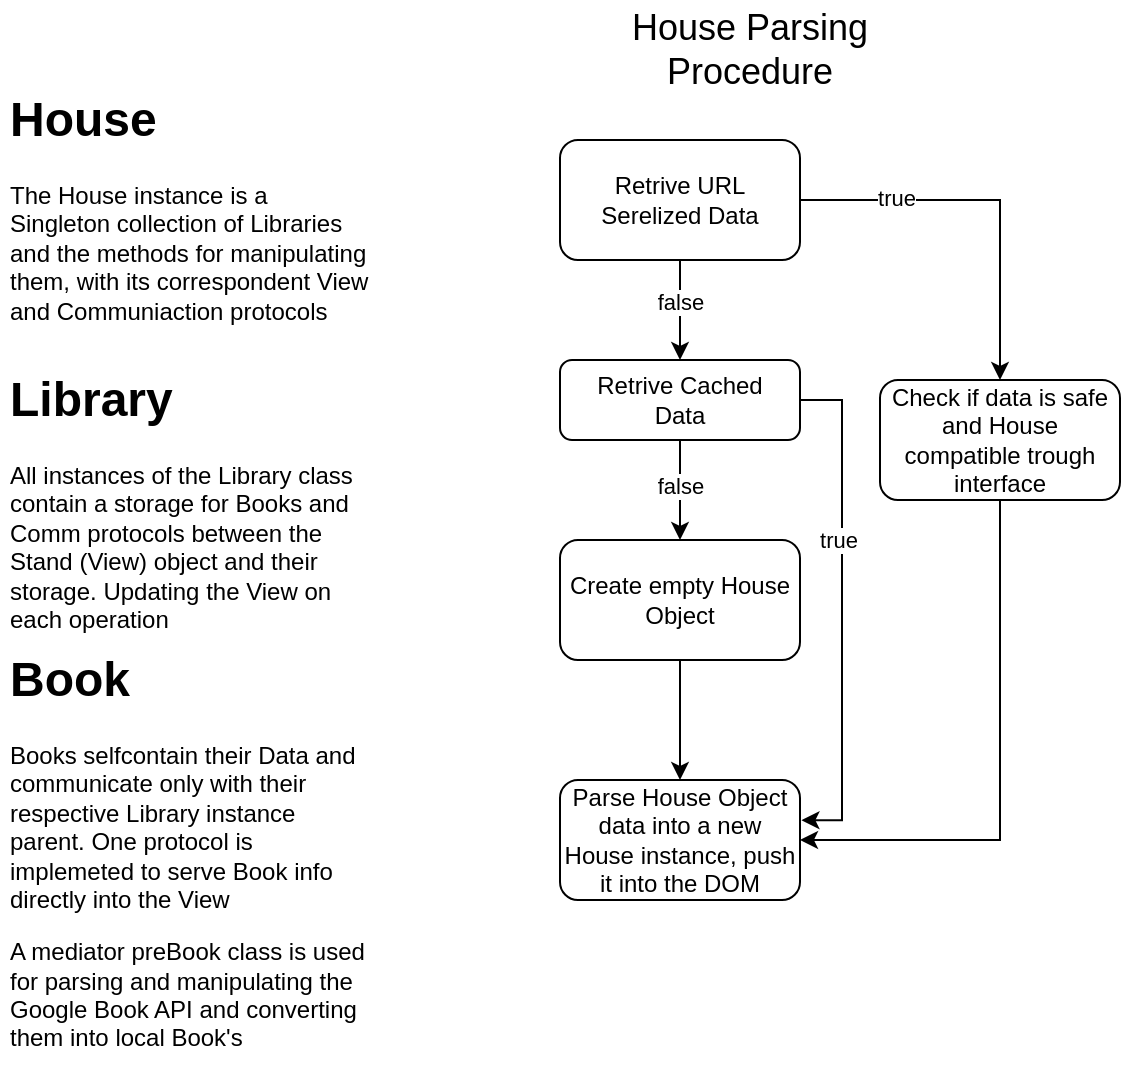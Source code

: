 <mxfile version="22.1.2" type="device">
  <diagram id="C5RBs43oDa-KdzZeNtuy" name="Page-1">
    <mxGraphModel dx="941" dy="1750" grid="1" gridSize="10" guides="1" tooltips="1" connect="1" arrows="1" fold="1" page="1" pageScale="1" pageWidth="827" pageHeight="1169" math="0" shadow="0">
      <root>
        <mxCell id="WIyWlLk6GJQsqaUBKTNV-0" />
        <mxCell id="WIyWlLk6GJQsqaUBKTNV-1" parent="WIyWlLk6GJQsqaUBKTNV-0" />
        <mxCell id="hiT5ATvNtP7MLlKVlQ-h-18" value="" style="edgeStyle=orthogonalEdgeStyle;rounded=0;orthogonalLoop=1;jettySize=auto;html=1;" parent="WIyWlLk6GJQsqaUBKTNV-1" source="WIyWlLk6GJQsqaUBKTNV-3" target="hiT5ATvNtP7MLlKVlQ-h-17" edge="1">
          <mxGeometry relative="1" as="geometry" />
        </mxCell>
        <mxCell id="hiT5ATvNtP7MLlKVlQ-h-19" value="false" style="edgeLabel;html=1;align=center;verticalAlign=middle;resizable=0;points=[];" parent="hiT5ATvNtP7MLlKVlQ-h-18" vertex="1" connectable="0">
          <mxGeometry x="0.249" relative="1" as="geometry">
            <mxPoint y="-8" as="offset" />
          </mxGeometry>
        </mxCell>
        <mxCell id="hiT5ATvNtP7MLlKVlQ-h-29" style="edgeStyle=orthogonalEdgeStyle;rounded=0;orthogonalLoop=1;jettySize=auto;html=1;entryX=1.006;entryY=0.335;entryDx=0;entryDy=0;entryPerimeter=0;" parent="WIyWlLk6GJQsqaUBKTNV-1" source="WIyWlLk6GJQsqaUBKTNV-3" target="hiT5ATvNtP7MLlKVlQ-h-20" edge="1">
          <mxGeometry relative="1" as="geometry">
            <mxPoint x="510" y="-120" as="targetPoint" />
            <Array as="points">
              <mxPoint x="511" y="-330" />
              <mxPoint x="511" y="-120" />
            </Array>
          </mxGeometry>
        </mxCell>
        <mxCell id="WIyWlLk6GJQsqaUBKTNV-3" value="Retrive Cached &lt;br&gt;Data" style="rounded=1;whiteSpace=wrap;html=1;fontSize=12;glass=0;strokeWidth=1;shadow=0;" parent="WIyWlLk6GJQsqaUBKTNV-1" vertex="1">
          <mxGeometry x="370" y="-350" width="120" height="40" as="geometry" />
        </mxCell>
        <mxCell id="hiT5ATvNtP7MLlKVlQ-h-21" value="" style="edgeStyle=orthogonalEdgeStyle;rounded=0;orthogonalLoop=1;jettySize=auto;html=1;entryX=1;entryY=0.5;entryDx=0;entryDy=0;exitX=0.5;exitY=1;exitDx=0;exitDy=0;" parent="WIyWlLk6GJQsqaUBKTNV-1" source="OKv4WVR78aXX_-WrYEEM-2" target="hiT5ATvNtP7MLlKVlQ-h-20" edge="1">
          <mxGeometry relative="1" as="geometry">
            <Array as="points" />
          </mxGeometry>
        </mxCell>
        <mxCell id="hiT5ATvNtP7MLlKVlQ-h-12" value="Retrive URL Serelized Data" style="rounded=1;whiteSpace=wrap;html=1;" parent="WIyWlLk6GJQsqaUBKTNV-1" vertex="1">
          <mxGeometry x="370" y="-460" width="120" height="60" as="geometry" />
        </mxCell>
        <mxCell id="hiT5ATvNtP7MLlKVlQ-h-13" value="" style="endArrow=classic;html=1;rounded=0;exitX=0.5;exitY=1;exitDx=0;exitDy=0;entryX=0.5;entryY=0;entryDx=0;entryDy=0;" parent="WIyWlLk6GJQsqaUBKTNV-1" source="hiT5ATvNtP7MLlKVlQ-h-12" target="WIyWlLk6GJQsqaUBKTNV-3" edge="1">
          <mxGeometry width="50" height="50" relative="1" as="geometry">
            <mxPoint x="400" y="-290" as="sourcePoint" />
            <mxPoint x="450" y="-340" as="targetPoint" />
          </mxGeometry>
        </mxCell>
        <mxCell id="hiT5ATvNtP7MLlKVlQ-h-14" value="false" style="edgeLabel;html=1;align=center;verticalAlign=middle;resizable=0;points=[];" parent="hiT5ATvNtP7MLlKVlQ-h-13" vertex="1" connectable="0">
          <mxGeometry x="0.027" y="-3" relative="1" as="geometry">
            <mxPoint x="3" y="-5" as="offset" />
          </mxGeometry>
        </mxCell>
        <mxCell id="hiT5ATvNtP7MLlKVlQ-h-27" value="" style="edgeStyle=orthogonalEdgeStyle;rounded=0;orthogonalLoop=1;jettySize=auto;html=1;entryX=0.5;entryY=0;entryDx=0;entryDy=0;exitX=0.5;exitY=1;exitDx=0;exitDy=0;" parent="WIyWlLk6GJQsqaUBKTNV-1" source="hiT5ATvNtP7MLlKVlQ-h-17" target="hiT5ATvNtP7MLlKVlQ-h-20" edge="1">
          <mxGeometry relative="1" as="geometry">
            <mxPoint x="630" y="-290" as="targetPoint" />
          </mxGeometry>
        </mxCell>
        <mxCell id="hiT5ATvNtP7MLlKVlQ-h-17" value="Create empty House Object" style="whiteSpace=wrap;html=1;rounded=1;glass=0;strokeWidth=1;shadow=0;" parent="WIyWlLk6GJQsqaUBKTNV-1" vertex="1">
          <mxGeometry x="370" y="-260" width="120" height="60" as="geometry" />
        </mxCell>
        <mxCell id="hiT5ATvNtP7MLlKVlQ-h-20" value="&lt;div style=&quot;&quot;&gt;&lt;span style=&quot;background-color: initial;&quot;&gt;Parse House Object data into a new House instance, push it into the DOM&lt;/span&gt;&lt;/div&gt;" style="whiteSpace=wrap;html=1;rounded=1;align=center;" parent="WIyWlLk6GJQsqaUBKTNV-1" vertex="1">
          <mxGeometry x="370" y="-140" width="120" height="60" as="geometry" />
        </mxCell>
        <mxCell id="OKv4WVR78aXX_-WrYEEM-3" value="" style="edgeStyle=orthogonalEdgeStyle;rounded=0;orthogonalLoop=1;jettySize=auto;html=1;entryX=0.5;entryY=0;entryDx=0;entryDy=0;" parent="WIyWlLk6GJQsqaUBKTNV-1" source="hiT5ATvNtP7MLlKVlQ-h-12" target="OKv4WVR78aXX_-WrYEEM-2" edge="1">
          <mxGeometry relative="1" as="geometry">
            <Array as="points">
              <mxPoint x="590" y="-430" />
            </Array>
            <mxPoint x="490" y="-430" as="sourcePoint" />
            <mxPoint x="490" y="-110" as="targetPoint" />
          </mxGeometry>
        </mxCell>
        <mxCell id="OKv4WVR78aXX_-WrYEEM-4" value="true&lt;br&gt;" style="edgeLabel;html=1;align=center;verticalAlign=middle;resizable=0;points=[];" parent="OKv4WVR78aXX_-WrYEEM-3" vertex="1" connectable="0">
          <mxGeometry x="-0.297" relative="1" as="geometry">
            <mxPoint x="-48" y="170" as="offset" />
          </mxGeometry>
        </mxCell>
        <mxCell id="OKv4WVR78aXX_-WrYEEM-5" value="true" style="edgeLabel;html=1;align=center;verticalAlign=middle;resizable=0;points=[];" parent="OKv4WVR78aXX_-WrYEEM-3" vertex="1" connectable="0">
          <mxGeometry x="-0.795" y="1" relative="1" as="geometry">
            <mxPoint x="28" as="offset" />
          </mxGeometry>
        </mxCell>
        <mxCell id="OKv4WVR78aXX_-WrYEEM-2" value="Check if data is safe and House compatible trough interface" style="rounded=1;whiteSpace=wrap;html=1;" parent="WIyWlLk6GJQsqaUBKTNV-1" vertex="1">
          <mxGeometry x="530" y="-340" width="120" height="60" as="geometry" />
        </mxCell>
        <mxCell id="3ZkP93vahHEW3qW_47Jv-4" value="&lt;h1&gt;House&lt;/h1&gt;&lt;p&gt;&lt;span style=&quot;background-color: initial;&quot;&gt;The House instance is a Singleton collection of Libraries and the methods for manipulating them, with its correspondent View and Communiaction protocols&lt;/span&gt;&lt;br&gt;&lt;/p&gt;" style="text;html=1;strokeColor=none;fillColor=none;spacing=5;spacingTop=-20;whiteSpace=wrap;overflow=hidden;rounded=0;" vertex="1" parent="WIyWlLk6GJQsqaUBKTNV-1">
          <mxGeometry x="90" y="-490" width="190" height="160" as="geometry" />
        </mxCell>
        <mxCell id="3ZkP93vahHEW3qW_47Jv-5" value="&lt;h1&gt;Library&lt;/h1&gt;&lt;div&gt;All instances of the Library class contain a storage for Books and Comm protocols between the Stand (View) object and their storage. Updating the View on each operation&lt;br&gt;&lt;/div&gt;" style="text;html=1;strokeColor=none;fillColor=none;spacing=5;spacingTop=-20;whiteSpace=wrap;overflow=hidden;rounded=0;" vertex="1" parent="WIyWlLk6GJQsqaUBKTNV-1">
          <mxGeometry x="90" y="-350" width="190" height="150" as="geometry" />
        </mxCell>
        <mxCell id="3ZkP93vahHEW3qW_47Jv-6" value="&lt;h1&gt;Book&lt;/h1&gt;&lt;p&gt;Books selfcontain their Data and communicate only with their respective Library instance parent. One protocol is implemeted to serve Book info directly into the View&amp;nbsp;&lt;/p&gt;&lt;p&gt;&lt;span style=&quot;background-color: initial;&quot;&gt;A mediator preBook class is used for parsing and manipulating the Google Book API and converting them into local Book&#39;s&lt;/span&gt;&lt;/p&gt;" style="text;html=1;strokeColor=none;fillColor=none;spacing=5;spacingTop=-20;whiteSpace=wrap;overflow=hidden;rounded=0;" vertex="1" parent="WIyWlLk6GJQsqaUBKTNV-1">
          <mxGeometry x="90" y="-210" width="190" height="220" as="geometry" />
        </mxCell>
        <mxCell id="3ZkP93vahHEW3qW_47Jv-7" value="&lt;font style=&quot;font-size: 18px;&quot;&gt;House Parsing Procedure&lt;/font&gt;" style="text;html=1;strokeColor=none;fillColor=none;align=center;verticalAlign=middle;whiteSpace=wrap;rounded=0;" vertex="1" parent="WIyWlLk6GJQsqaUBKTNV-1">
          <mxGeometry x="400" y="-530" width="130" height="50" as="geometry" />
        </mxCell>
      </root>
    </mxGraphModel>
  </diagram>
</mxfile>
